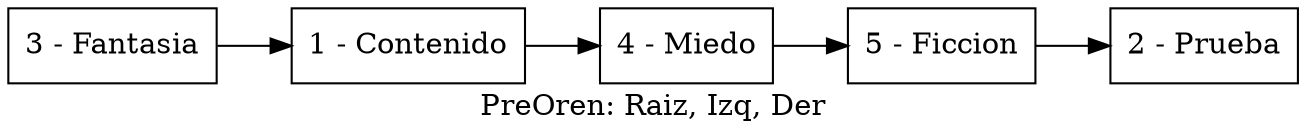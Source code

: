digraph G {rankdir=LR;label="PreOren: Raiz, Izq, Der";node[shape=box];
nodo3 [ label ="3 - Fantasia"];
nodo1 [ label ="1 - Contenido"];
nodo4 [ label ="4 - Miedo"];
nodo5 [ label ="5 - Ficcion"];
nodo2 [ label ="2 - Prueba"];
nodo3-> nodo1
nodo1-> nodo4
nodo4-> nodo5
nodo5-> nodo2
}